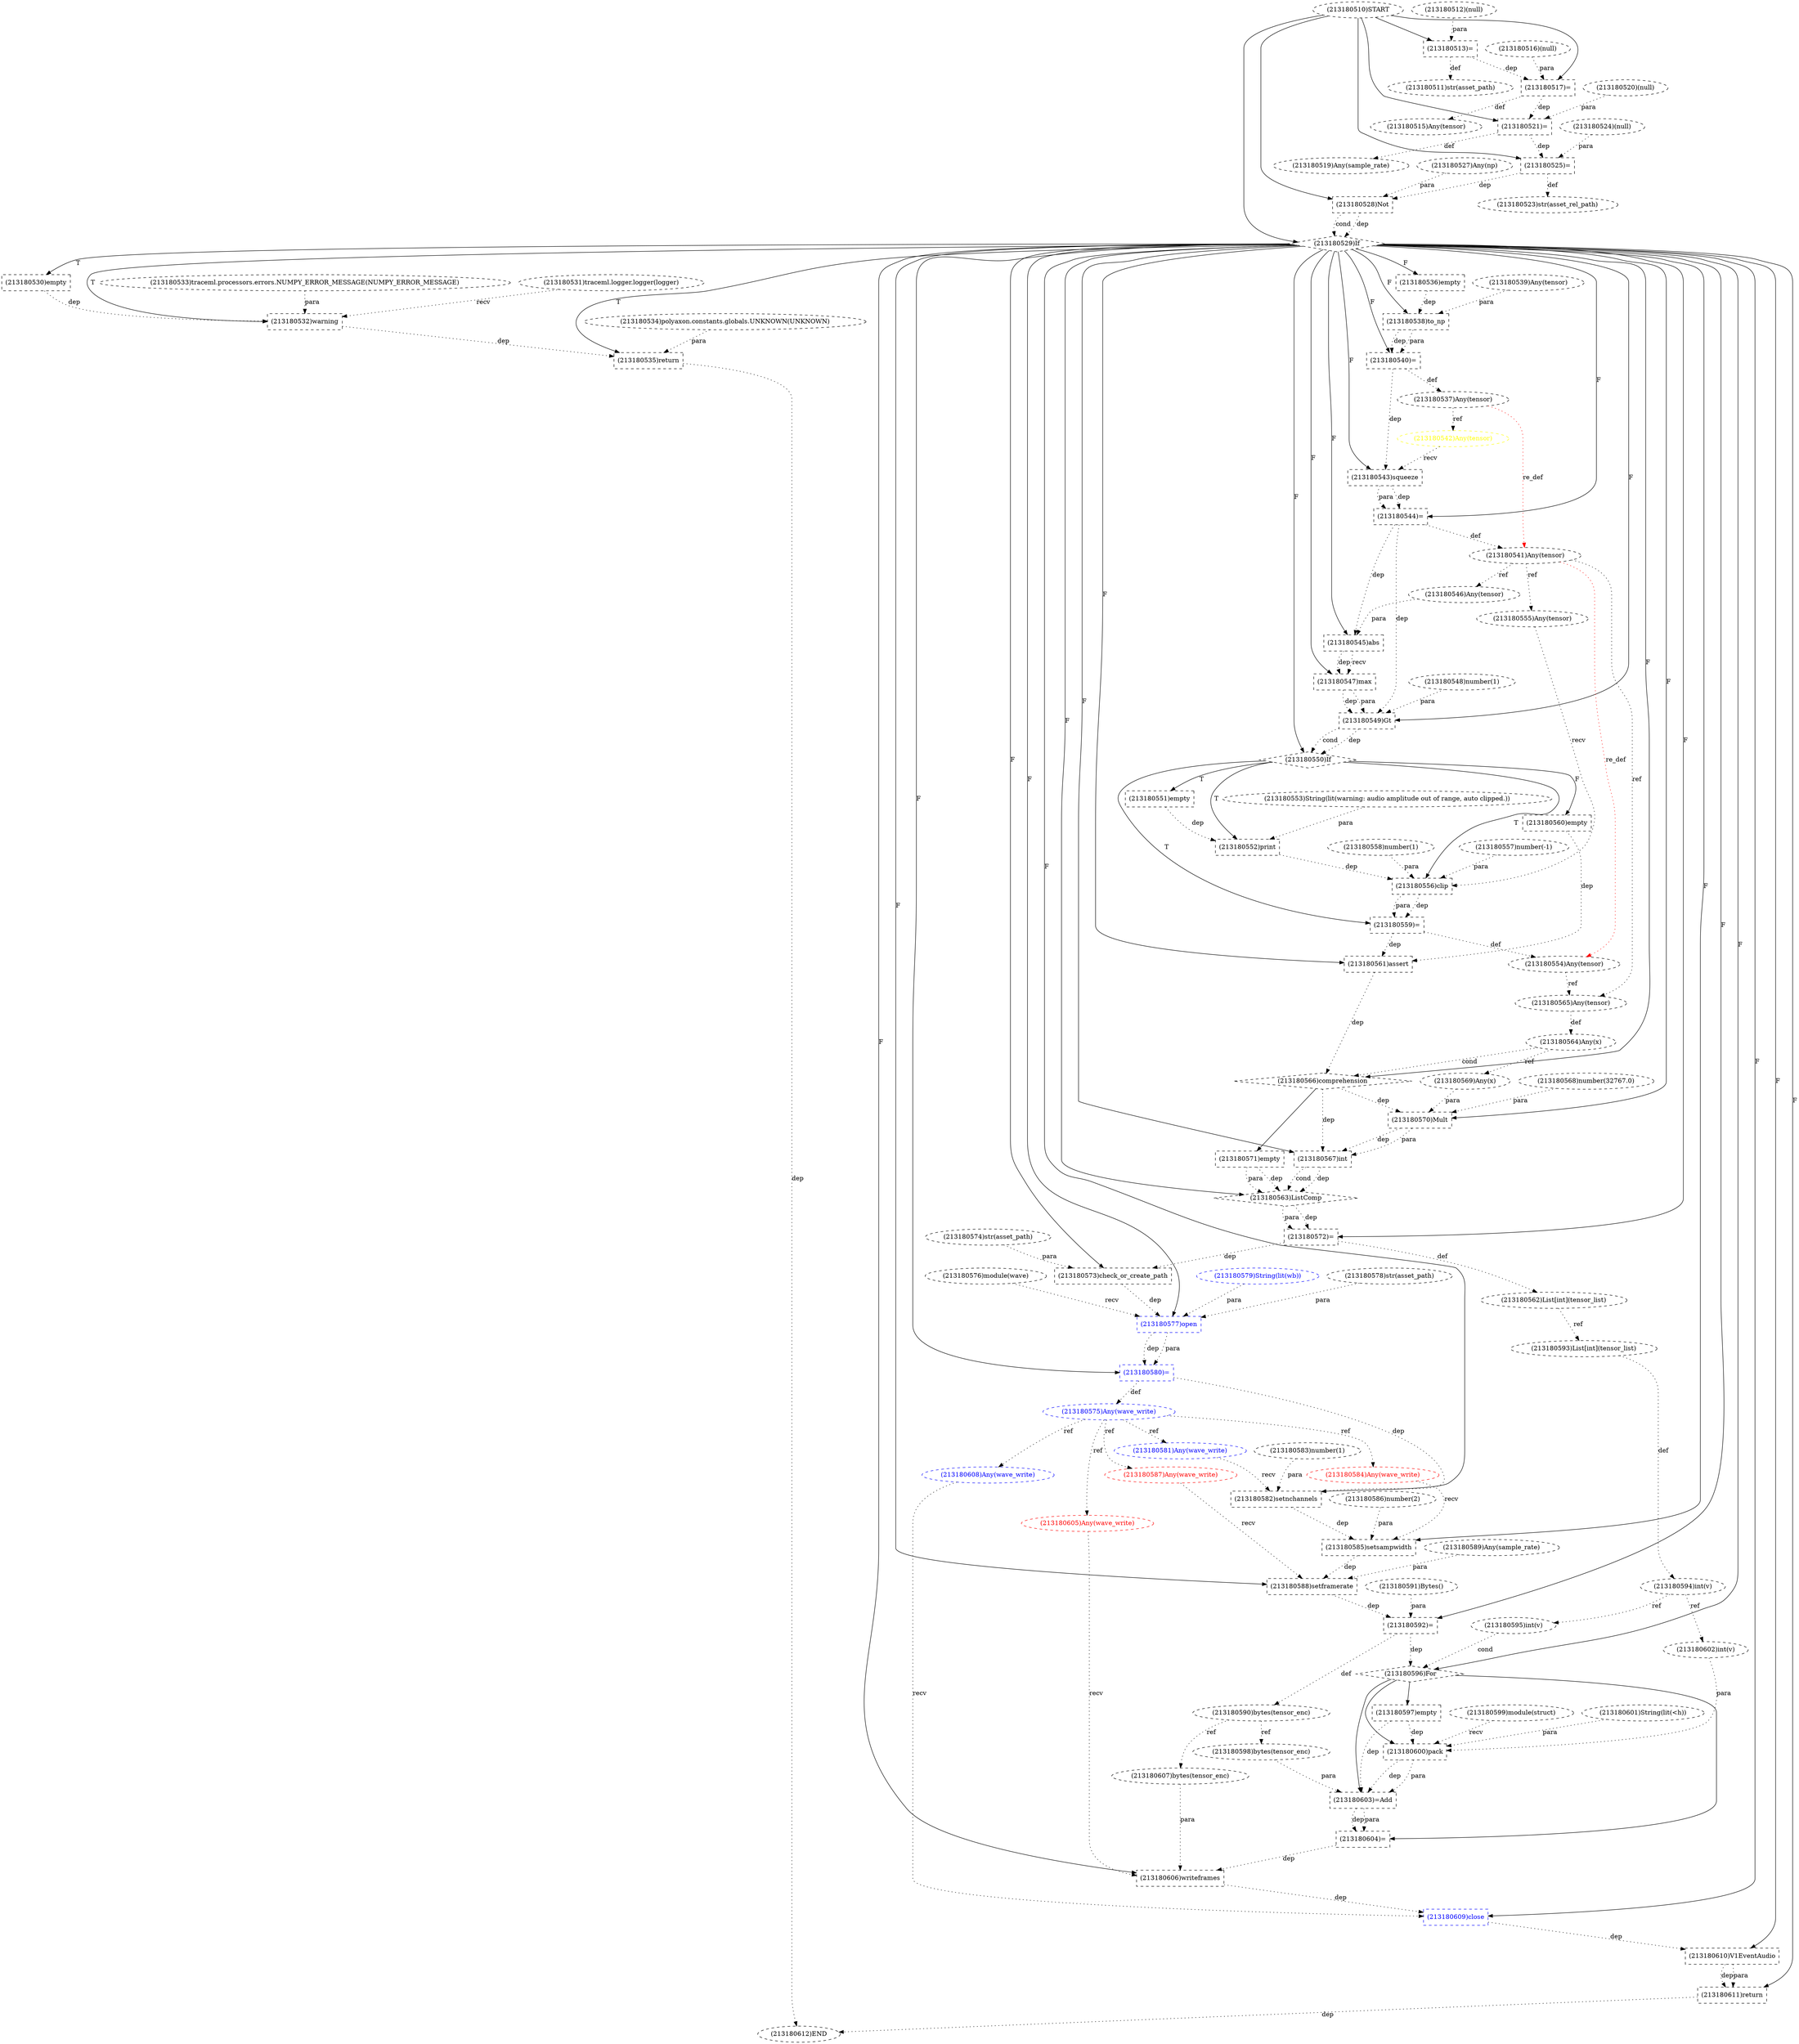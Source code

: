 digraph G {
1 [label="(213180570)Mult" shape=box style=dashed]
2 [label="(213180565)Any(tensor)" shape=ellipse style=dashed]
3 [label="(213180558)number(1)" shape=ellipse style=dashed]
4 [label="(213180579)String(lit(wb))" shape=ellipse style=dashed color=blue fontcolor=blue]
5 [label="(213180581)Any(wave_write)" shape=ellipse style=dashed color=blue fontcolor=blue]
6 [label="(213180545)abs" shape=box style=dashed]
7 [label="(213180585)setsampwidth" shape=box style=dashed]
8 [label="(213180530)empty" shape=box style=dashed]
9 [label="(213180580)=" shape=box style=dashed color=blue fontcolor=blue]
10 [label="(213180511)str(asset_path)" shape=ellipse style=dashed]
11 [label="(213180583)number(1)" shape=ellipse style=dashed]
12 [label="(213180520)(null)" shape=ellipse style=dashed]
13 [label="(213180593)List[int](tensor_list)" shape=ellipse style=dashed]
14 [label="(213180604)=" shape=box style=dashed]
15 [label="(213180575)Any(wave_write)" shape=ellipse style=dashed color=blue fontcolor=blue]
16 [label="(213180532)warning" shape=box style=dashed]
17 [label="(213180546)Any(tensor)" shape=ellipse style=dashed]
18 [label="(213180599)module(struct)" shape=ellipse style=dashed]
19 [label="(213180515)Any(tensor)" shape=ellipse style=dashed]
20 [label="(213180521)=" shape=box style=dashed]
21 [label="(213180533)traceml.processors.errors.NUMPY_ERROR_MESSAGE(NUMPY_ERROR_MESSAGE)" shape=ellipse style=dashed]
22 [label="(213180534)polyaxon.constants.globals.UNKNOWN(UNKNOWN)" shape=ellipse style=dashed]
23 [label="(213180551)empty" shape=box style=dashed]
24 [label="(213180611)return" shape=box style=dashed]
25 [label="(213180603)=Add" shape=box style=dashed]
26 [label="(213180529)If" shape=diamond style=dashed]
27 [label="(213180561)assert" shape=box style=dashed]
28 [label="(213180609)close" shape=box style=dashed color=blue fontcolor=blue]
29 [label="(213180553)String(lit(warning: audio amplitude out of range, auto clipped.))" shape=ellipse style=dashed]
30 [label="(213180528)Not" shape=box style=dashed]
31 [label="(213180550)If" shape=diamond style=dashed]
32 [label="(213180605)Any(wave_write)" shape=ellipse style=dashed color=red fontcolor=red]
33 [label="(213180552)print" shape=box style=dashed]
34 [label="(213180536)empty" shape=box style=dashed]
35 [label="(213180517)=" shape=box style=dashed]
36 [label="(213180584)Any(wave_write)" shape=ellipse style=dashed color=red fontcolor=red]
37 [label="(213180516)(null)" shape=ellipse style=dashed]
38 [label="(213180582)setnchannels" shape=box style=dashed]
39 [label="(213180600)pack" shape=box style=dashed]
40 [label="(213180566)comprehension" shape=diamond style=dashed]
41 [label="(213180554)Any(tensor)" shape=ellipse style=dashed]
42 [label="(213180577)open" shape=box style=dashed color=blue fontcolor=blue]
43 [label="(213180578)str(asset_path)" shape=ellipse style=dashed]
44 [label="(213180547)max" shape=box style=dashed]
45 [label="(213180572)=" shape=box style=dashed]
46 [label="(213180574)str(asset_path)" shape=ellipse style=dashed]
47 [label="(213180555)Any(tensor)" shape=ellipse style=dashed color=black fontcolor=black]
48 [label="(213180573)check_or_create_path" shape=box style=dashed]
49 [label="(213180512)(null)" shape=ellipse style=dashed]
50 [label="(213180542)Any(tensor)" shape=ellipse style=dashed color=yellow fontcolor=yellow]
51 [label="(213180591)Bytes()" shape=ellipse style=dashed]
52 [label="(213180560)empty" shape=box style=dashed]
53 [label="(213180606)writeframes" shape=box style=dashed]
54 [label="(213180537)Any(tensor)" shape=ellipse style=dashed]
55 [label="(213180597)empty" shape=box style=dashed]
56 [label="(213180563)ListComp" shape=diamond style=dashed]
57 [label="(213180538)to_np" shape=box style=dashed]
58 [label="(213180531)traceml.logger.logger(logger)" shape=ellipse style=dashed]
59 [label="(213180598)bytes(tensor_enc)" shape=ellipse style=dashed]
60 [label="(213180524)(null)" shape=ellipse style=dashed]
61 [label="(213180567)int" shape=box style=dashed]
62 [label="(213180592)=" shape=box style=dashed]
63 [label="(213180601)String(lit(<h))" shape=ellipse style=dashed]
64 [label="(213180568)number(32767.0)" shape=ellipse style=dashed]
65 [label="(213180588)setframerate" shape=box style=dashed]
66 [label="(213180590)bytes(tensor_enc)" shape=ellipse style=dashed]
67 [label="(213180535)return" shape=box style=dashed]
68 [label="(213180523)str(asset_rel_path)" shape=ellipse style=dashed]
69 [label="(213180513)=" shape=box style=dashed]
70 [label="(213180610)V1EventAudio" shape=box style=dashed]
71 [label="(213180556)clip" shape=box style=dashed]
72 [label="(213180612)END" style=dashed]
73 [label="(213180539)Any(tensor)" shape=ellipse style=dashed]
74 [label="(213180608)Any(wave_write)" shape=ellipse style=dashed color=blue fontcolor=blue]
75 [label="(213180519)Any(sample_rate)" shape=ellipse style=dashed]
76 [label="(213180510)START" style=dashed]
77 [label="(213180548)number(1)" shape=ellipse style=dashed]
78 [label="(213180576)module(wave)" shape=ellipse style=dashed]
79 [label="(213180594)int(v)" shape=ellipse style=dashed]
80 [label="(213180527)Any(np)" shape=ellipse style=dashed]
81 [label="(213180571)empty" shape=box style=dashed]
82 [label="(213180525)=" shape=box style=dashed]
83 [label="(213180549)Gt" shape=box style=dashed]
84 [label="(213180557)number(-1)" shape=ellipse style=dashed]
85 [label="(213180587)Any(wave_write)" shape=ellipse style=dashed color=red fontcolor=red]
86 [label="(213180569)Any(x)" shape=ellipse style=dashed]
87 [label="(213180540)=" shape=box style=dashed]
88 [label="(213180559)=" shape=box style=dashed]
89 [label="(213180543)squeeze" shape=box style=dashed]
90 [label="(213180586)number(2)" shape=ellipse style=dashed]
91 [label="(213180596)For" shape=diamond style=dashed]
92 [label="(213180562)List[int](tensor_list)" shape=ellipse style=dashed]
93 [label="(213180544)=" shape=box style=dashed]
94 [label="(213180602)int(v)" shape=ellipse style=dashed]
95 [label="(213180607)bytes(tensor_enc)" shape=ellipse style=dashed]
96 [label="(213180564)Any(x)" shape=ellipse style=dashed]
97 [label="(213180541)Any(tensor)" shape=ellipse style=dashed]
98 [label="(213180595)int(v)" shape=ellipse style=dashed]
99 [label="(213180589)Any(sample_rate)" shape=ellipse style=dashed]
26 -> 1 [label="F"];
64 -> 1 [label="para" style=dotted];
86 -> 1 [label="para" style=dotted];
40 -> 1 [label="dep" style=dotted];
97 -> 2 [label="ref" style=dotted];
41 -> 2 [label="ref" style=dotted];
15 -> 5 [label="ref" style=dotted];
26 -> 6 [label="F"];
17 -> 6 [label="para" style=dotted];
93 -> 6 [label="dep" style=dotted];
26 -> 7 [label="F"];
36 -> 7 [label="recv" style=dotted];
90 -> 7 [label="para" style=dotted];
38 -> 7 [label="dep" style=dotted];
26 -> 8 [label="T"];
26 -> 9 [label="F"];
42 -> 9 [label="dep" style=dotted];
42 -> 9 [label="para" style=dotted];
69 -> 10 [label="def" style=dotted];
92 -> 13 [label="ref" style=dotted];
91 -> 14 [label="" style=solid];
25 -> 14 [label="dep" style=dotted];
25 -> 14 [label="para" style=dotted];
9 -> 15 [label="def" style=dotted];
26 -> 16 [label="T"];
58 -> 16 [label="recv" style=dotted];
21 -> 16 [label="para" style=dotted];
8 -> 16 [label="dep" style=dotted];
97 -> 17 [label="ref" style=dotted];
35 -> 19 [label="def" style=dotted];
76 -> 20 [label="" style=solid];
12 -> 20 [label="para" style=dotted];
35 -> 20 [label="dep" style=dotted];
31 -> 23 [label="T"];
26 -> 24 [label="F"];
70 -> 24 [label="dep" style=dotted];
70 -> 24 [label="para" style=dotted];
91 -> 25 [label="" style=solid];
59 -> 25 [label="para" style=dotted];
39 -> 25 [label="dep" style=dotted];
39 -> 25 [label="para" style=dotted];
55 -> 25 [label="dep" style=dotted];
76 -> 26 [label="" style=solid];
30 -> 26 [label="dep" style=dotted];
30 -> 26 [label="cond" style=dotted];
26 -> 27 [label="F"];
88 -> 27 [label="dep" style=dotted];
52 -> 27 [label="dep" style=dotted];
26 -> 28 [label="F"];
74 -> 28 [label="recv" style=dotted];
53 -> 28 [label="dep" style=dotted];
76 -> 30 [label="" style=solid];
80 -> 30 [label="para" style=dotted];
82 -> 30 [label="dep" style=dotted];
26 -> 31 [label="F"];
83 -> 31 [label="dep" style=dotted];
83 -> 31 [label="cond" style=dotted];
15 -> 32 [label="ref" style=dotted];
31 -> 33 [label="T"];
29 -> 33 [label="para" style=dotted];
23 -> 33 [label="dep" style=dotted];
26 -> 34 [label="F"];
76 -> 35 [label="" style=solid];
37 -> 35 [label="para" style=dotted];
69 -> 35 [label="dep" style=dotted];
15 -> 36 [label="ref" style=dotted];
26 -> 38 [label="F"];
5 -> 38 [label="recv" style=dotted];
11 -> 38 [label="para" style=dotted];
9 -> 38 [label="dep" style=dotted];
91 -> 39 [label="" style=solid];
18 -> 39 [label="recv" style=dotted];
63 -> 39 [label="para" style=dotted];
94 -> 39 [label="para" style=dotted];
55 -> 39 [label="dep" style=dotted];
26 -> 40 [label="F"];
96 -> 40 [label="cond" style=dotted];
27 -> 40 [label="dep" style=dotted];
88 -> 41 [label="def" style=dotted];
97 -> 41 [label="re_def" style=dotted color=red];
26 -> 42 [label="F"];
78 -> 42 [label="recv" style=dotted];
43 -> 42 [label="para" style=dotted];
4 -> 42 [label="para" style=dotted];
48 -> 42 [label="dep" style=dotted];
26 -> 44 [label="F"];
6 -> 44 [label="dep" style=dotted];
6 -> 44 [label="recv" style=dotted];
26 -> 45 [label="F"];
56 -> 45 [label="dep" style=dotted];
56 -> 45 [label="para" style=dotted];
97 -> 47 [label="ref" style=dotted];
26 -> 48 [label="F"];
46 -> 48 [label="para" style=dotted];
45 -> 48 [label="dep" style=dotted];
54 -> 50 [label="ref" style=dotted];
31 -> 52 [label="F"];
26 -> 53 [label="F"];
32 -> 53 [label="recv" style=dotted];
95 -> 53 [label="para" style=dotted];
14 -> 53 [label="dep" style=dotted];
87 -> 54 [label="def" style=dotted];
91 -> 55 [label="" style=solid];
26 -> 56 [label="F"];
61 -> 56 [label="dep" style=dotted];
61 -> 56 [label="cond" style=dotted];
81 -> 56 [label="dep" style=dotted];
81 -> 56 [label="para" style=dotted];
26 -> 57 [label="F"];
73 -> 57 [label="para" style=dotted];
34 -> 57 [label="dep" style=dotted];
66 -> 59 [label="ref" style=dotted];
26 -> 61 [label="F"];
1 -> 61 [label="dep" style=dotted];
1 -> 61 [label="para" style=dotted];
40 -> 61 [label="dep" style=dotted];
26 -> 62 [label="F"];
51 -> 62 [label="para" style=dotted];
65 -> 62 [label="dep" style=dotted];
26 -> 65 [label="F"];
85 -> 65 [label="recv" style=dotted];
99 -> 65 [label="para" style=dotted];
7 -> 65 [label="dep" style=dotted];
62 -> 66 [label="def" style=dotted];
26 -> 67 [label="T"];
22 -> 67 [label="para" style=dotted];
16 -> 67 [label="dep" style=dotted];
82 -> 68 [label="def" style=dotted];
76 -> 69 [label="" style=solid];
49 -> 69 [label="para" style=dotted];
26 -> 70 [label="F"];
28 -> 70 [label="dep" style=dotted];
31 -> 71 [label="T"];
47 -> 71 [label="recv" style=dotted];
84 -> 71 [label="para" style=dotted];
3 -> 71 [label="para" style=dotted];
33 -> 71 [label="dep" style=dotted];
67 -> 72 [label="dep" style=dotted];
24 -> 72 [label="dep" style=dotted];
15 -> 74 [label="ref" style=dotted];
20 -> 75 [label="def" style=dotted];
13 -> 79 [label="def" style=dotted];
40 -> 81 [label="" style=solid];
76 -> 82 [label="" style=solid];
60 -> 82 [label="para" style=dotted];
20 -> 82 [label="dep" style=dotted];
26 -> 83 [label="F"];
44 -> 83 [label="dep" style=dotted];
44 -> 83 [label="para" style=dotted];
77 -> 83 [label="para" style=dotted];
93 -> 83 [label="dep" style=dotted];
15 -> 85 [label="ref" style=dotted];
96 -> 86 [label="ref" style=dotted];
26 -> 87 [label="F"];
57 -> 87 [label="dep" style=dotted];
57 -> 87 [label="para" style=dotted];
31 -> 88 [label="T"];
71 -> 88 [label="dep" style=dotted];
71 -> 88 [label="para" style=dotted];
26 -> 89 [label="F"];
50 -> 89 [label="recv" style=dotted];
87 -> 89 [label="dep" style=dotted];
26 -> 91 [label="F"];
98 -> 91 [label="cond" style=dotted];
62 -> 91 [label="dep" style=dotted];
45 -> 92 [label="def" style=dotted];
26 -> 93 [label="F"];
89 -> 93 [label="dep" style=dotted];
89 -> 93 [label="para" style=dotted];
79 -> 94 [label="ref" style=dotted];
66 -> 95 [label="ref" style=dotted];
2 -> 96 [label="def" style=dotted];
93 -> 97 [label="def" style=dotted];
54 -> 97 [label="re_def" style=dotted color=red];
79 -> 98 [label="ref" style=dotted];
}